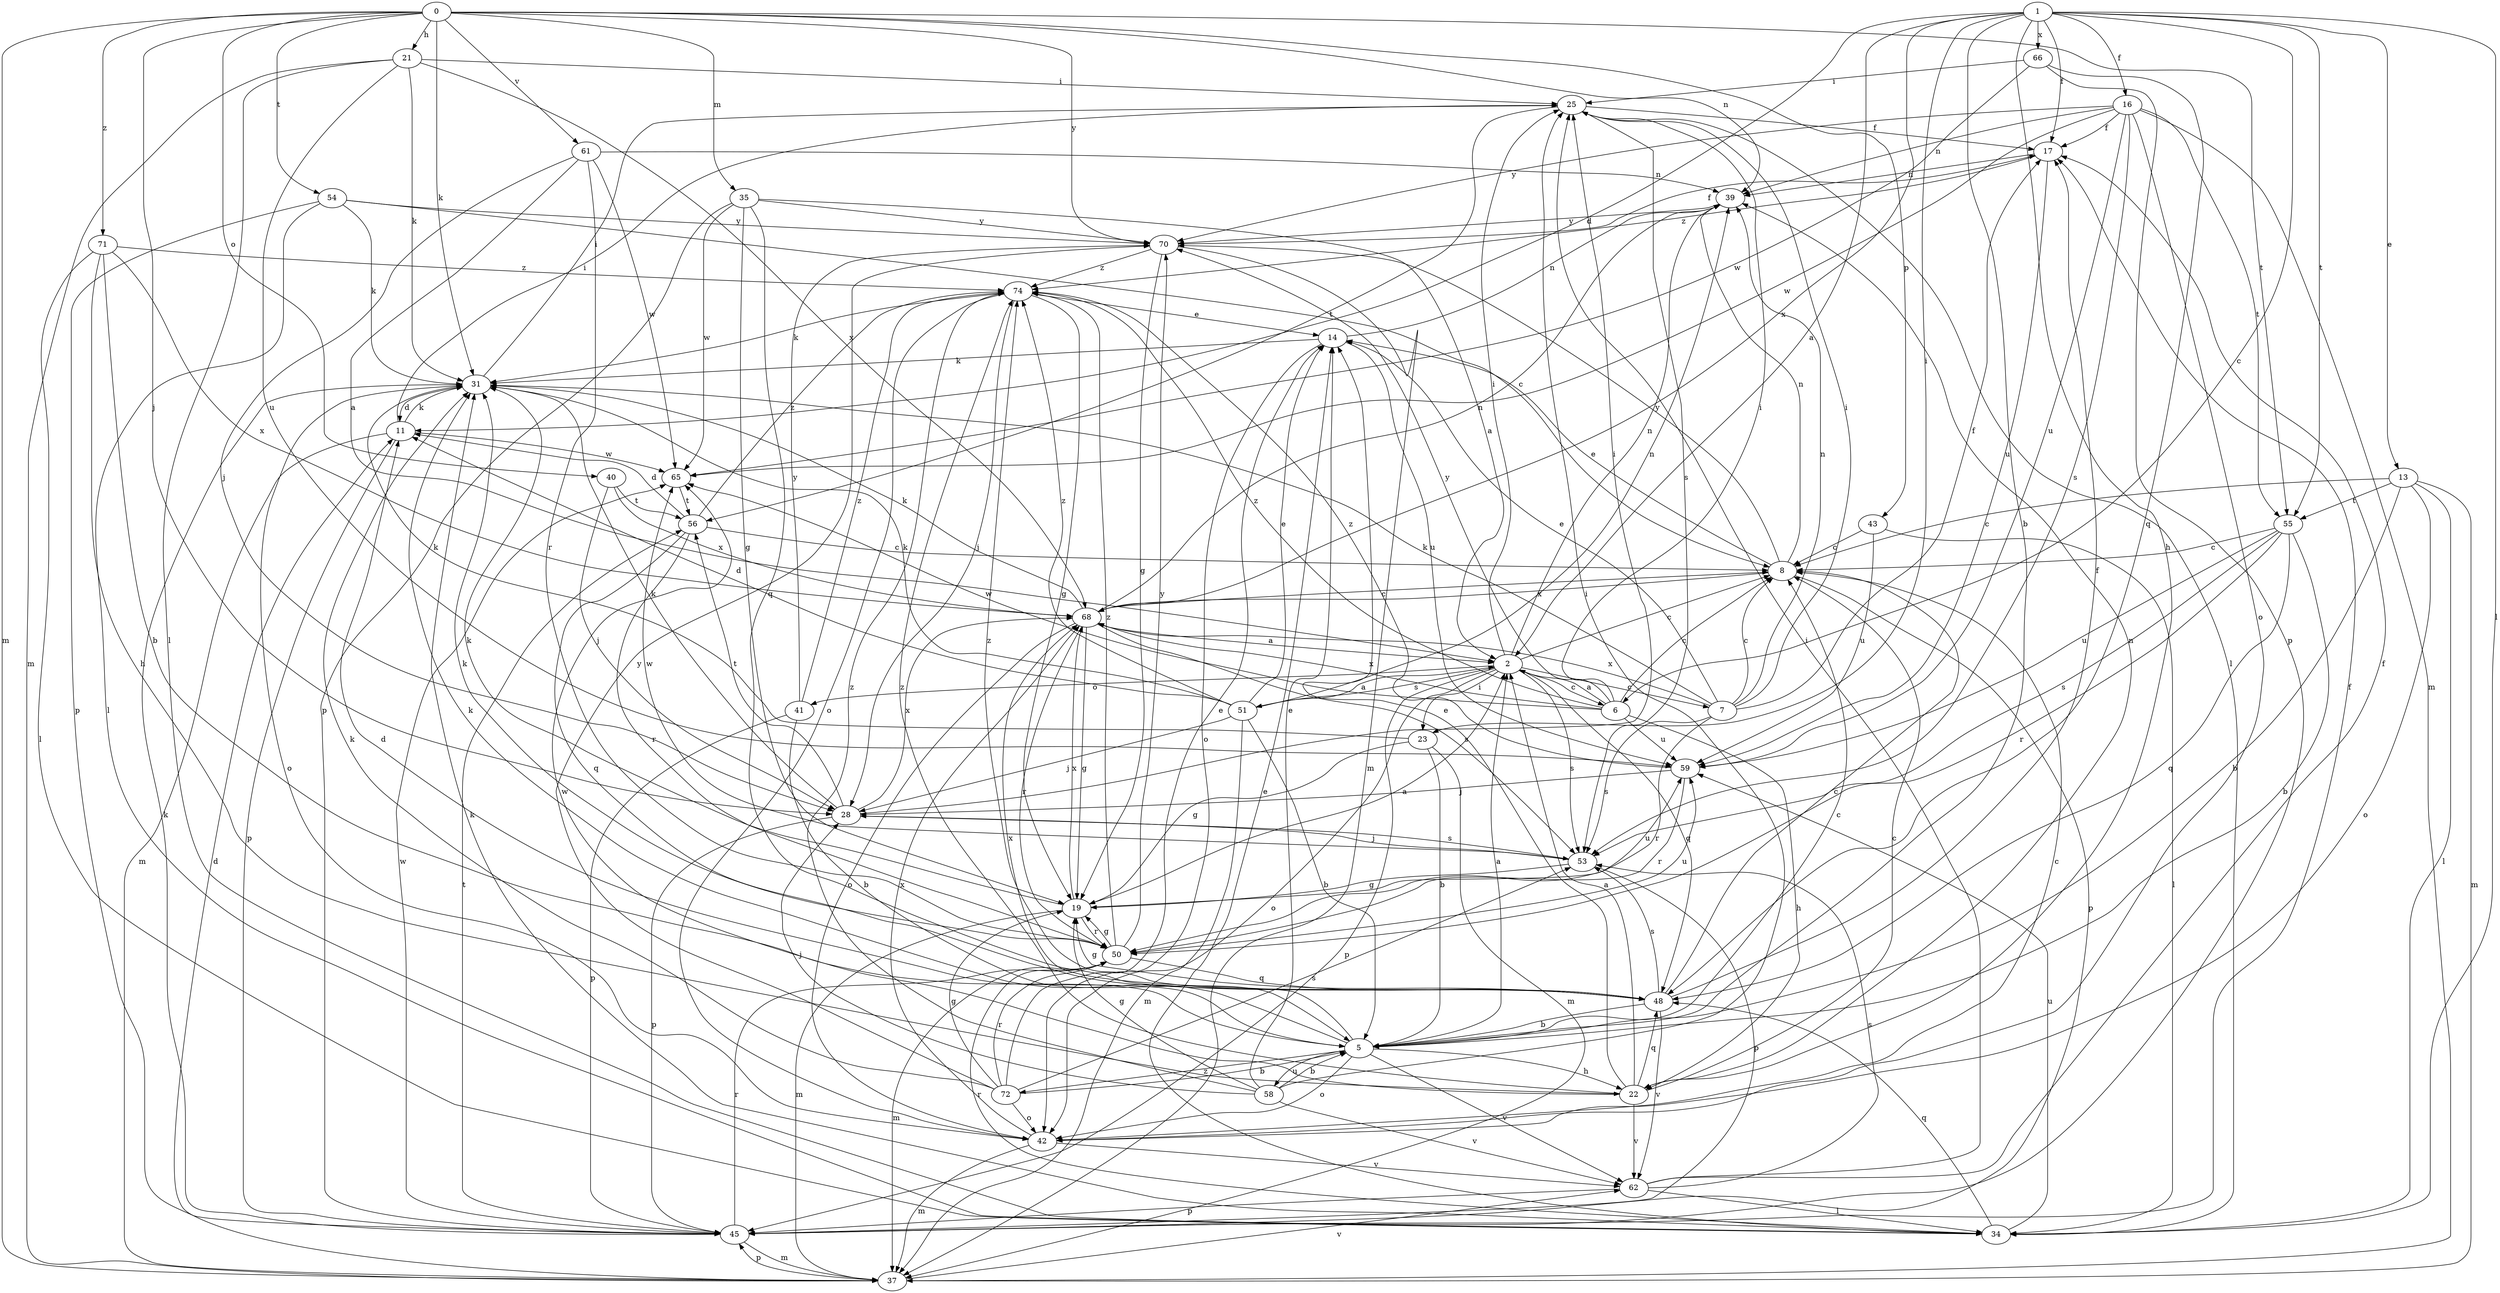 strict digraph  {
0;
1;
2;
5;
6;
7;
8;
11;
13;
14;
16;
17;
19;
21;
22;
23;
25;
28;
31;
34;
35;
37;
39;
40;
41;
42;
43;
45;
48;
50;
51;
53;
54;
55;
56;
58;
59;
61;
62;
65;
66;
68;
70;
71;
72;
74;
0 -> 21  [label=h];
0 -> 28  [label=j];
0 -> 31  [label=k];
0 -> 35  [label=m];
0 -> 37  [label=m];
0 -> 39  [label=n];
0 -> 40  [label=o];
0 -> 43  [label=p];
0 -> 54  [label=t];
0 -> 55  [label=t];
0 -> 61  [label=v];
0 -> 70  [label=y];
0 -> 71  [label=z];
1 -> 2  [label=a];
1 -> 5  [label=b];
1 -> 6  [label=c];
1 -> 11  [label=d];
1 -> 13  [label=e];
1 -> 16  [label=f];
1 -> 17  [label=f];
1 -> 22  [label=h];
1 -> 23  [label=i];
1 -> 34  [label=l];
1 -> 55  [label=t];
1 -> 66  [label=x];
1 -> 68  [label=x];
2 -> 6  [label=c];
2 -> 7  [label=c];
2 -> 8  [label=c];
2 -> 23  [label=i];
2 -> 25  [label=i];
2 -> 39  [label=n];
2 -> 41  [label=o];
2 -> 42  [label=o];
2 -> 45  [label=p];
2 -> 48  [label=q];
2 -> 51  [label=s];
2 -> 53  [label=s];
5 -> 2  [label=a];
5 -> 8  [label=c];
5 -> 11  [label=d];
5 -> 22  [label=h];
5 -> 31  [label=k];
5 -> 42  [label=o];
5 -> 58  [label=u];
5 -> 62  [label=v];
5 -> 68  [label=x];
5 -> 72  [label=z];
6 -> 2  [label=a];
6 -> 8  [label=c];
6 -> 22  [label=h];
6 -> 25  [label=i];
6 -> 59  [label=u];
6 -> 65  [label=w];
6 -> 68  [label=x];
6 -> 70  [label=y];
6 -> 74  [label=z];
7 -> 8  [label=c];
7 -> 14  [label=e];
7 -> 17  [label=f];
7 -> 25  [label=i];
7 -> 31  [label=k];
7 -> 39  [label=n];
7 -> 50  [label=r];
7 -> 53  [label=s];
7 -> 68  [label=x];
8 -> 14  [label=e];
8 -> 39  [label=n];
8 -> 45  [label=p];
8 -> 68  [label=x];
8 -> 70  [label=y];
11 -> 25  [label=i];
11 -> 31  [label=k];
11 -> 37  [label=m];
11 -> 45  [label=p];
11 -> 65  [label=w];
13 -> 5  [label=b];
13 -> 8  [label=c];
13 -> 34  [label=l];
13 -> 37  [label=m];
13 -> 42  [label=o];
13 -> 55  [label=t];
14 -> 31  [label=k];
14 -> 39  [label=n];
14 -> 42  [label=o];
14 -> 59  [label=u];
16 -> 17  [label=f];
16 -> 37  [label=m];
16 -> 39  [label=n];
16 -> 42  [label=o];
16 -> 53  [label=s];
16 -> 55  [label=t];
16 -> 59  [label=u];
16 -> 65  [label=w];
16 -> 70  [label=y];
17 -> 39  [label=n];
17 -> 59  [label=u];
17 -> 74  [label=z];
19 -> 2  [label=a];
19 -> 31  [label=k];
19 -> 37  [label=m];
19 -> 50  [label=r];
19 -> 59  [label=u];
19 -> 68  [label=x];
21 -> 25  [label=i];
21 -> 31  [label=k];
21 -> 34  [label=l];
21 -> 37  [label=m];
21 -> 59  [label=u];
21 -> 68  [label=x];
22 -> 2  [label=a];
22 -> 8  [label=c];
22 -> 14  [label=e];
22 -> 39  [label=n];
22 -> 48  [label=q];
22 -> 62  [label=v];
22 -> 65  [label=w];
22 -> 74  [label=z];
23 -> 5  [label=b];
23 -> 19  [label=g];
23 -> 31  [label=k];
23 -> 37  [label=m];
25 -> 17  [label=f];
25 -> 34  [label=l];
25 -> 53  [label=s];
25 -> 56  [label=t];
28 -> 25  [label=i];
28 -> 31  [label=k];
28 -> 45  [label=p];
28 -> 53  [label=s];
28 -> 56  [label=t];
28 -> 68  [label=x];
31 -> 11  [label=d];
31 -> 25  [label=i];
31 -> 42  [label=o];
34 -> 14  [label=e];
34 -> 31  [label=k];
34 -> 48  [label=q];
34 -> 50  [label=r];
34 -> 59  [label=u];
35 -> 2  [label=a];
35 -> 19  [label=g];
35 -> 45  [label=p];
35 -> 48  [label=q];
35 -> 65  [label=w];
35 -> 70  [label=y];
37 -> 11  [label=d];
37 -> 45  [label=p];
37 -> 62  [label=v];
39 -> 70  [label=y];
40 -> 28  [label=j];
40 -> 56  [label=t];
40 -> 68  [label=x];
41 -> 5  [label=b];
41 -> 45  [label=p];
41 -> 70  [label=y];
41 -> 74  [label=z];
42 -> 8  [label=c];
42 -> 37  [label=m];
42 -> 62  [label=v];
42 -> 68  [label=x];
43 -> 8  [label=c];
43 -> 34  [label=l];
43 -> 59  [label=u];
45 -> 17  [label=f];
45 -> 31  [label=k];
45 -> 37  [label=m];
45 -> 50  [label=r];
45 -> 56  [label=t];
45 -> 65  [label=w];
48 -> 5  [label=b];
48 -> 8  [label=c];
48 -> 17  [label=f];
48 -> 19  [label=g];
48 -> 53  [label=s];
48 -> 62  [label=v];
48 -> 74  [label=z];
50 -> 19  [label=g];
50 -> 31  [label=k];
50 -> 37  [label=m];
50 -> 48  [label=q];
50 -> 59  [label=u];
50 -> 70  [label=y];
50 -> 74  [label=z];
51 -> 2  [label=a];
51 -> 5  [label=b];
51 -> 11  [label=d];
51 -> 14  [label=e];
51 -> 28  [label=j];
51 -> 31  [label=k];
51 -> 37  [label=m];
51 -> 39  [label=n];
51 -> 74  [label=z];
53 -> 19  [label=g];
53 -> 28  [label=j];
53 -> 45  [label=p];
53 -> 65  [label=w];
54 -> 8  [label=c];
54 -> 31  [label=k];
54 -> 34  [label=l];
54 -> 45  [label=p];
54 -> 70  [label=y];
55 -> 5  [label=b];
55 -> 8  [label=c];
55 -> 48  [label=q];
55 -> 50  [label=r];
55 -> 53  [label=s];
55 -> 59  [label=u];
56 -> 8  [label=c];
56 -> 11  [label=d];
56 -> 48  [label=q];
56 -> 50  [label=r];
56 -> 74  [label=z];
58 -> 5  [label=b];
58 -> 14  [label=e];
58 -> 19  [label=g];
58 -> 25  [label=i];
58 -> 28  [label=j];
58 -> 62  [label=v];
58 -> 74  [label=z];
59 -> 28  [label=j];
59 -> 50  [label=r];
59 -> 74  [label=z];
61 -> 2  [label=a];
61 -> 28  [label=j];
61 -> 39  [label=n];
61 -> 50  [label=r];
61 -> 65  [label=w];
62 -> 17  [label=f];
62 -> 25  [label=i];
62 -> 34  [label=l];
62 -> 45  [label=p];
62 -> 53  [label=s];
65 -> 56  [label=t];
66 -> 25  [label=i];
66 -> 45  [label=p];
66 -> 48  [label=q];
66 -> 65  [label=w];
68 -> 2  [label=a];
68 -> 8  [label=c];
68 -> 19  [label=g];
68 -> 31  [label=k];
68 -> 39  [label=n];
68 -> 42  [label=o];
68 -> 50  [label=r];
68 -> 53  [label=s];
70 -> 17  [label=f];
70 -> 19  [label=g];
70 -> 37  [label=m];
70 -> 74  [label=z];
71 -> 5  [label=b];
71 -> 22  [label=h];
71 -> 34  [label=l];
71 -> 68  [label=x];
71 -> 74  [label=z];
72 -> 5  [label=b];
72 -> 14  [label=e];
72 -> 19  [label=g];
72 -> 31  [label=k];
72 -> 42  [label=o];
72 -> 50  [label=r];
72 -> 53  [label=s];
72 -> 70  [label=y];
74 -> 14  [label=e];
74 -> 19  [label=g];
74 -> 28  [label=j];
74 -> 31  [label=k];
74 -> 42  [label=o];
}
